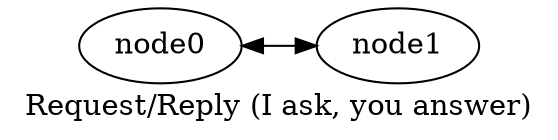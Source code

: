digraph reqrep {
    rankdir = LR;
    label = "Request/Reply (I ask, you answer)";
    concentrate = true;

    node0 -> node1;
    node1 -> node0;
}
